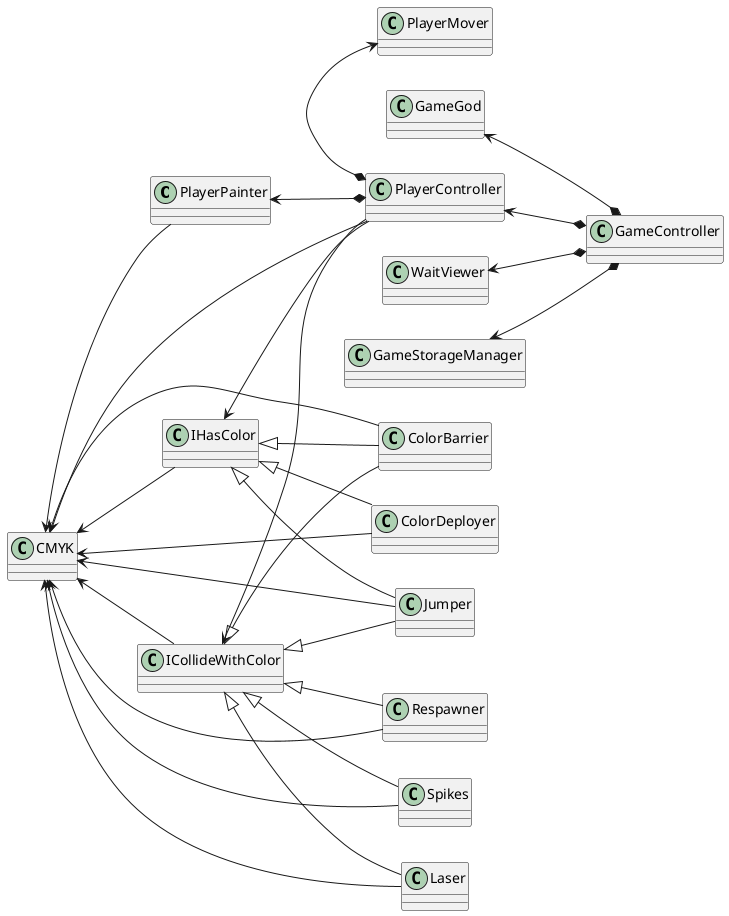 @startuml akiha class diagram

left to right direction

PlayerPainter<--*PlayerController
IHasColor<--PlayerController
ICollideWithColor<--PlayerController
PlayerMover<-*PlayerController

PlayerController<--*GameController
WaitViewer<--*GameController
GameStorageManager<--*GameController
GameGod<--*GameController

ICollideWithColor<|-- ColorBarrier
ICollideWithColor<|-- Respawner
ICollideWithColor<|-- Spikes
ICollideWithColor<|-- Laser
ICollideWithColor<|-- Jumper

IHasColor<|-- ColorDeployer
IHasColor<|-- ColorBarrier
IHasColor<|-- Jumper

CMYK<-- ICollideWithColor
CMYK<-- IHasColor
CMYK<-- ColorBarrier
CMYK<-- ColorDeployer
CMYK<-- Jumper
CMYK<-- Laser
CMYK<-- PlayerController
CMYK<-- PlayerPainter
CMYK<-- Respawner
CMYK<-- Spikes

@enduml

